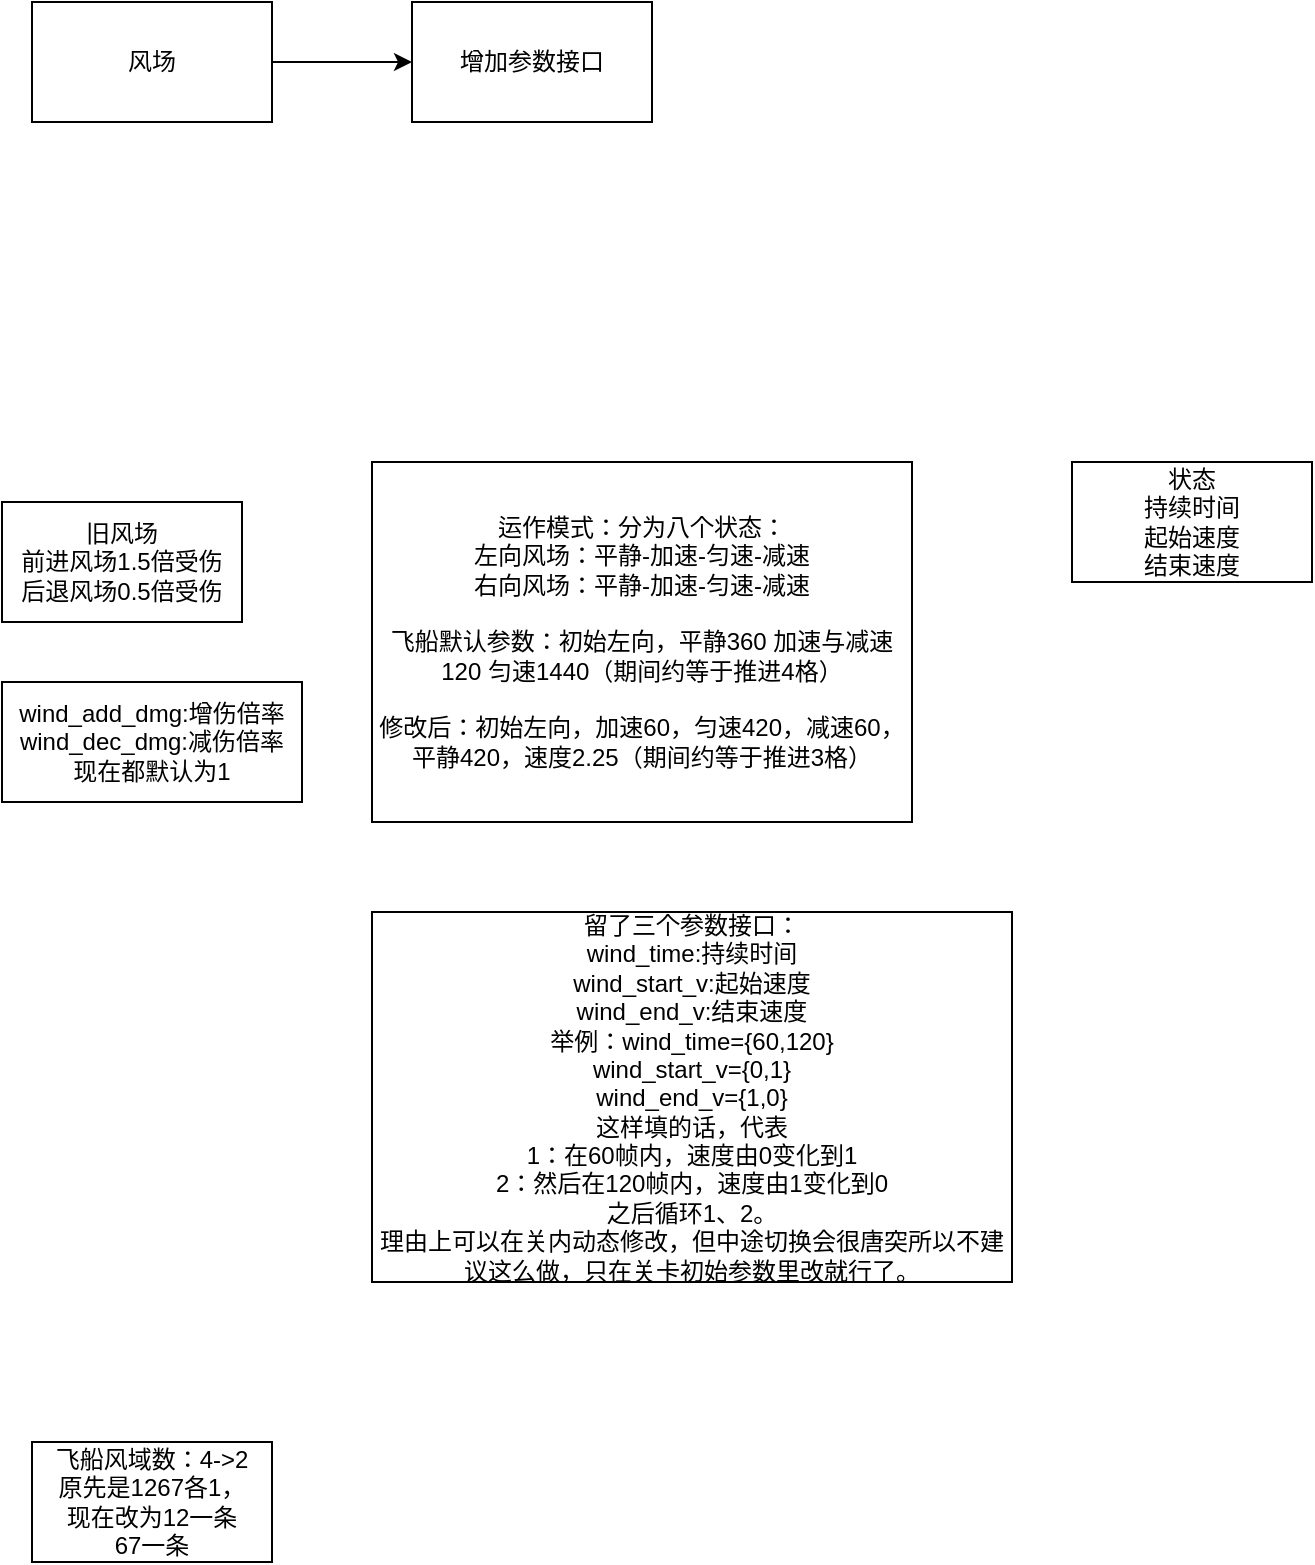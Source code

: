 <mxfile version="16.5.1" type="device"><diagram id="N82Rr_rAI0ewkghjqUVs" name="第 1 页"><mxGraphModel dx="718" dy="881" grid="1" gridSize="10" guides="1" tooltips="1" connect="1" arrows="1" fold="1" page="1" pageScale="1" pageWidth="827" pageHeight="1169" math="0" shadow="0"><root><mxCell id="0"/><mxCell id="1" parent="0"/><mxCell id="oBH_rrizuho9nhf0Ep3B-3" style="edgeStyle=orthogonalEdgeStyle;rounded=0;orthogonalLoop=1;jettySize=auto;html=1;" parent="1" source="oBH_rrizuho9nhf0Ep3B-1" target="oBH_rrizuho9nhf0Ep3B-2" edge="1"><mxGeometry relative="1" as="geometry"/></mxCell><mxCell id="oBH_rrizuho9nhf0Ep3B-1" value="风场" style="rounded=0;whiteSpace=wrap;html=1;" parent="1" vertex="1"><mxGeometry x="90" y="100" width="120" height="60" as="geometry"/></mxCell><mxCell id="oBH_rrizuho9nhf0Ep3B-2" value="增加参数接口" style="rounded=0;whiteSpace=wrap;html=1;" parent="1" vertex="1"><mxGeometry x="280" y="100" width="120" height="60" as="geometry"/></mxCell><mxCell id="oBH_rrizuho9nhf0Ep3B-4" value="旧风场&lt;br&gt;前进风场1.5倍受伤&lt;br&gt;后退风场0.5倍受伤" style="rounded=0;whiteSpace=wrap;html=1;" parent="1" vertex="1"><mxGeometry x="75" y="350" width="120" height="60" as="geometry"/></mxCell><mxCell id="oBH_rrizuho9nhf0Ep3B-5" value="运作模式：分为八个状态：&lt;br&gt;左向风场：平静-加速-匀速-减速&lt;br&gt;右向风场：平静-加速-匀速-减速&lt;br&gt;&lt;br&gt;飞船默认参数：初始左向，平静360 加速与减速120 匀速1440（期间约等于推进4格）&lt;br&gt;&lt;br&gt;修改后：初始左向，加速60，匀速420，减速60，平静420，速度2.25（期间约等于推进3格）" style="rounded=0;whiteSpace=wrap;html=1;" parent="1" vertex="1"><mxGeometry x="260" y="330" width="270" height="180" as="geometry"/></mxCell><mxCell id="oBH_rrizuho9nhf0Ep3B-6" value="状态&lt;br&gt;持续时间&lt;br&gt;起始速度&lt;br&gt;结束速度" style="rounded=0;whiteSpace=wrap;html=1;" parent="1" vertex="1"><mxGeometry x="610" y="330" width="120" height="60" as="geometry"/></mxCell><mxCell id="oBH_rrizuho9nhf0Ep3B-7" value="留了三个参数接口：&lt;br&gt;wind_time:持续时间&lt;br&gt;wind_start_v:起始速度&lt;br&gt;wind_end_v:结束速度&lt;br&gt;举例：wind_time={60,120}&lt;br&gt;wind_start_v={0,1}&lt;br&gt;wind_end_v={1,0}&lt;br&gt;这样填的话，代表&lt;br&gt;1：在60帧内，速度由0变化到1&lt;br&gt;2：然后在120帧内，速度由1变化到0&lt;br&gt;之后循环1、2。&lt;br&gt;理由上可以在关内动态修改，但中途切换会很唐突所以不建议这么做，只在关卡初始参数里改就行了。" style="rounded=0;whiteSpace=wrap;html=1;" parent="1" vertex="1"><mxGeometry x="260" y="555" width="320" height="185" as="geometry"/></mxCell><mxCell id="oBH_rrizuho9nhf0Ep3B-8" value="飞船风域数：4-&amp;gt;2&lt;br&gt;原先是1267各1，&lt;br&gt;现在改为12一条&lt;br&gt;67一条" style="rounded=0;whiteSpace=wrap;html=1;" parent="1" vertex="1"><mxGeometry x="90" y="820" width="120" height="60" as="geometry"/></mxCell><mxCell id="oBH_rrizuho9nhf0Ep3B-9" value="wind_add_dmg:增伤倍率&lt;br&gt;wind_dec_dmg:减伤倍率&lt;br&gt;现在都默认为1" style="rounded=0;whiteSpace=wrap;html=1;" parent="1" vertex="1"><mxGeometry x="75" y="440" width="150" height="60" as="geometry"/></mxCell></root></mxGraphModel></diagram></mxfile>